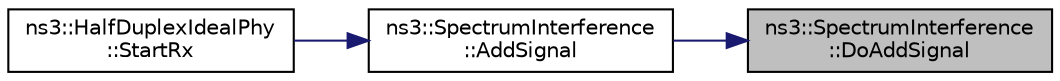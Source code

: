digraph "ns3::SpectrumInterference::DoAddSignal"
{
 // LATEX_PDF_SIZE
  edge [fontname="Helvetica",fontsize="10",labelfontname="Helvetica",labelfontsize="10"];
  node [fontname="Helvetica",fontsize="10",shape=record];
  rankdir="RL";
  Node1 [label="ns3::SpectrumInterference\l::DoAddSignal",height=0.2,width=0.4,color="black", fillcolor="grey75", style="filled", fontcolor="black",tooltip="Adds a signal perceived in the medium."];
  Node1 -> Node2 [dir="back",color="midnightblue",fontsize="10",style="solid",fontname="Helvetica"];
  Node2 [label="ns3::SpectrumInterference\l::AddSignal",height=0.2,width=0.4,color="black", fillcolor="white", style="filled",URL="$classns3_1_1_spectrum_interference.html#afa383d6ec1a4b78ce3256da6b959c986",tooltip="Notify that a new signal is being perceived in the medium."];
  Node2 -> Node3 [dir="back",color="midnightblue",fontsize="10",style="solid",fontname="Helvetica"];
  Node3 [label="ns3::HalfDuplexIdealPhy\l::StartRx",height=0.2,width=0.4,color="black", fillcolor="white", style="filled",URL="$classns3_1_1_half_duplex_ideal_phy.html#aa2d9a411ba82c4bbd77a2e5a0bc2657f",tooltip="Notify the SpectrumPhy instance of an incoming signal."];
}
